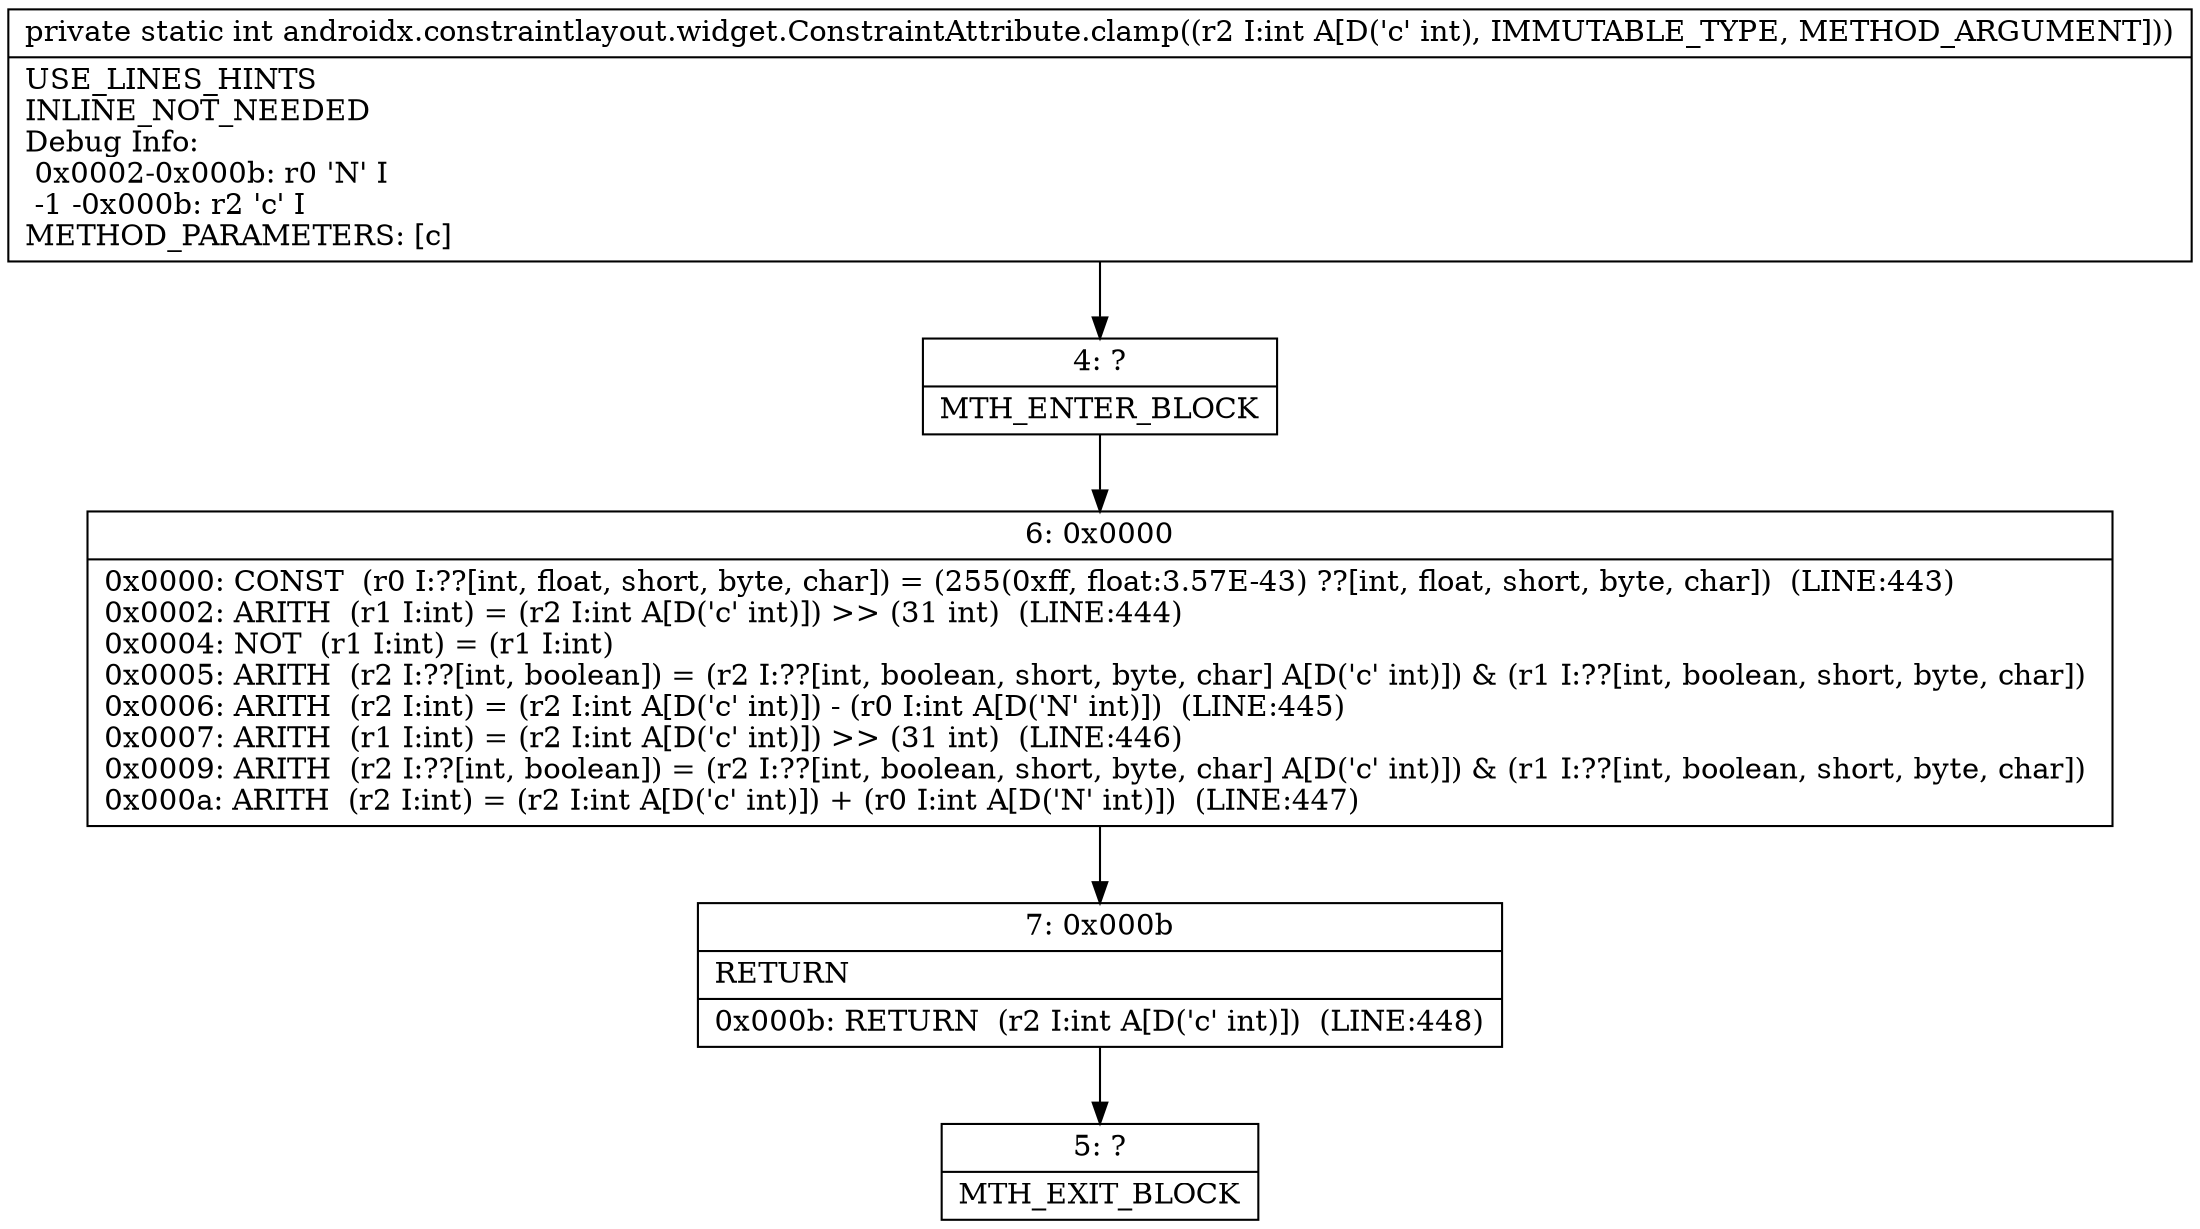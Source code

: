 digraph "CFG forandroidx.constraintlayout.widget.ConstraintAttribute.clamp(I)I" {
Node_4 [shape=record,label="{4\:\ ?|MTH_ENTER_BLOCK\l}"];
Node_6 [shape=record,label="{6\:\ 0x0000|0x0000: CONST  (r0 I:??[int, float, short, byte, char]) = (255(0xff, float:3.57E\-43) ??[int, float, short, byte, char])  (LINE:443)\l0x0002: ARITH  (r1 I:int) = (r2 I:int A[D('c' int)]) \>\> (31 int)  (LINE:444)\l0x0004: NOT  (r1 I:int) = (r1 I:int) \l0x0005: ARITH  (r2 I:??[int, boolean]) = (r2 I:??[int, boolean, short, byte, char] A[D('c' int)]) & (r1 I:??[int, boolean, short, byte, char]) \l0x0006: ARITH  (r2 I:int) = (r2 I:int A[D('c' int)]) \- (r0 I:int A[D('N' int)])  (LINE:445)\l0x0007: ARITH  (r1 I:int) = (r2 I:int A[D('c' int)]) \>\> (31 int)  (LINE:446)\l0x0009: ARITH  (r2 I:??[int, boolean]) = (r2 I:??[int, boolean, short, byte, char] A[D('c' int)]) & (r1 I:??[int, boolean, short, byte, char]) \l0x000a: ARITH  (r2 I:int) = (r2 I:int A[D('c' int)]) + (r0 I:int A[D('N' int)])  (LINE:447)\l}"];
Node_7 [shape=record,label="{7\:\ 0x000b|RETURN\l|0x000b: RETURN  (r2 I:int A[D('c' int)])  (LINE:448)\l}"];
Node_5 [shape=record,label="{5\:\ ?|MTH_EXIT_BLOCK\l}"];
MethodNode[shape=record,label="{private static int androidx.constraintlayout.widget.ConstraintAttribute.clamp((r2 I:int A[D('c' int), IMMUTABLE_TYPE, METHOD_ARGUMENT]))  | USE_LINES_HINTS\lINLINE_NOT_NEEDED\lDebug Info:\l  0x0002\-0x000b: r0 'N' I\l  \-1 \-0x000b: r2 'c' I\lMETHOD_PARAMETERS: [c]\l}"];
MethodNode -> Node_4;Node_4 -> Node_6;
Node_6 -> Node_7;
Node_7 -> Node_5;
}

